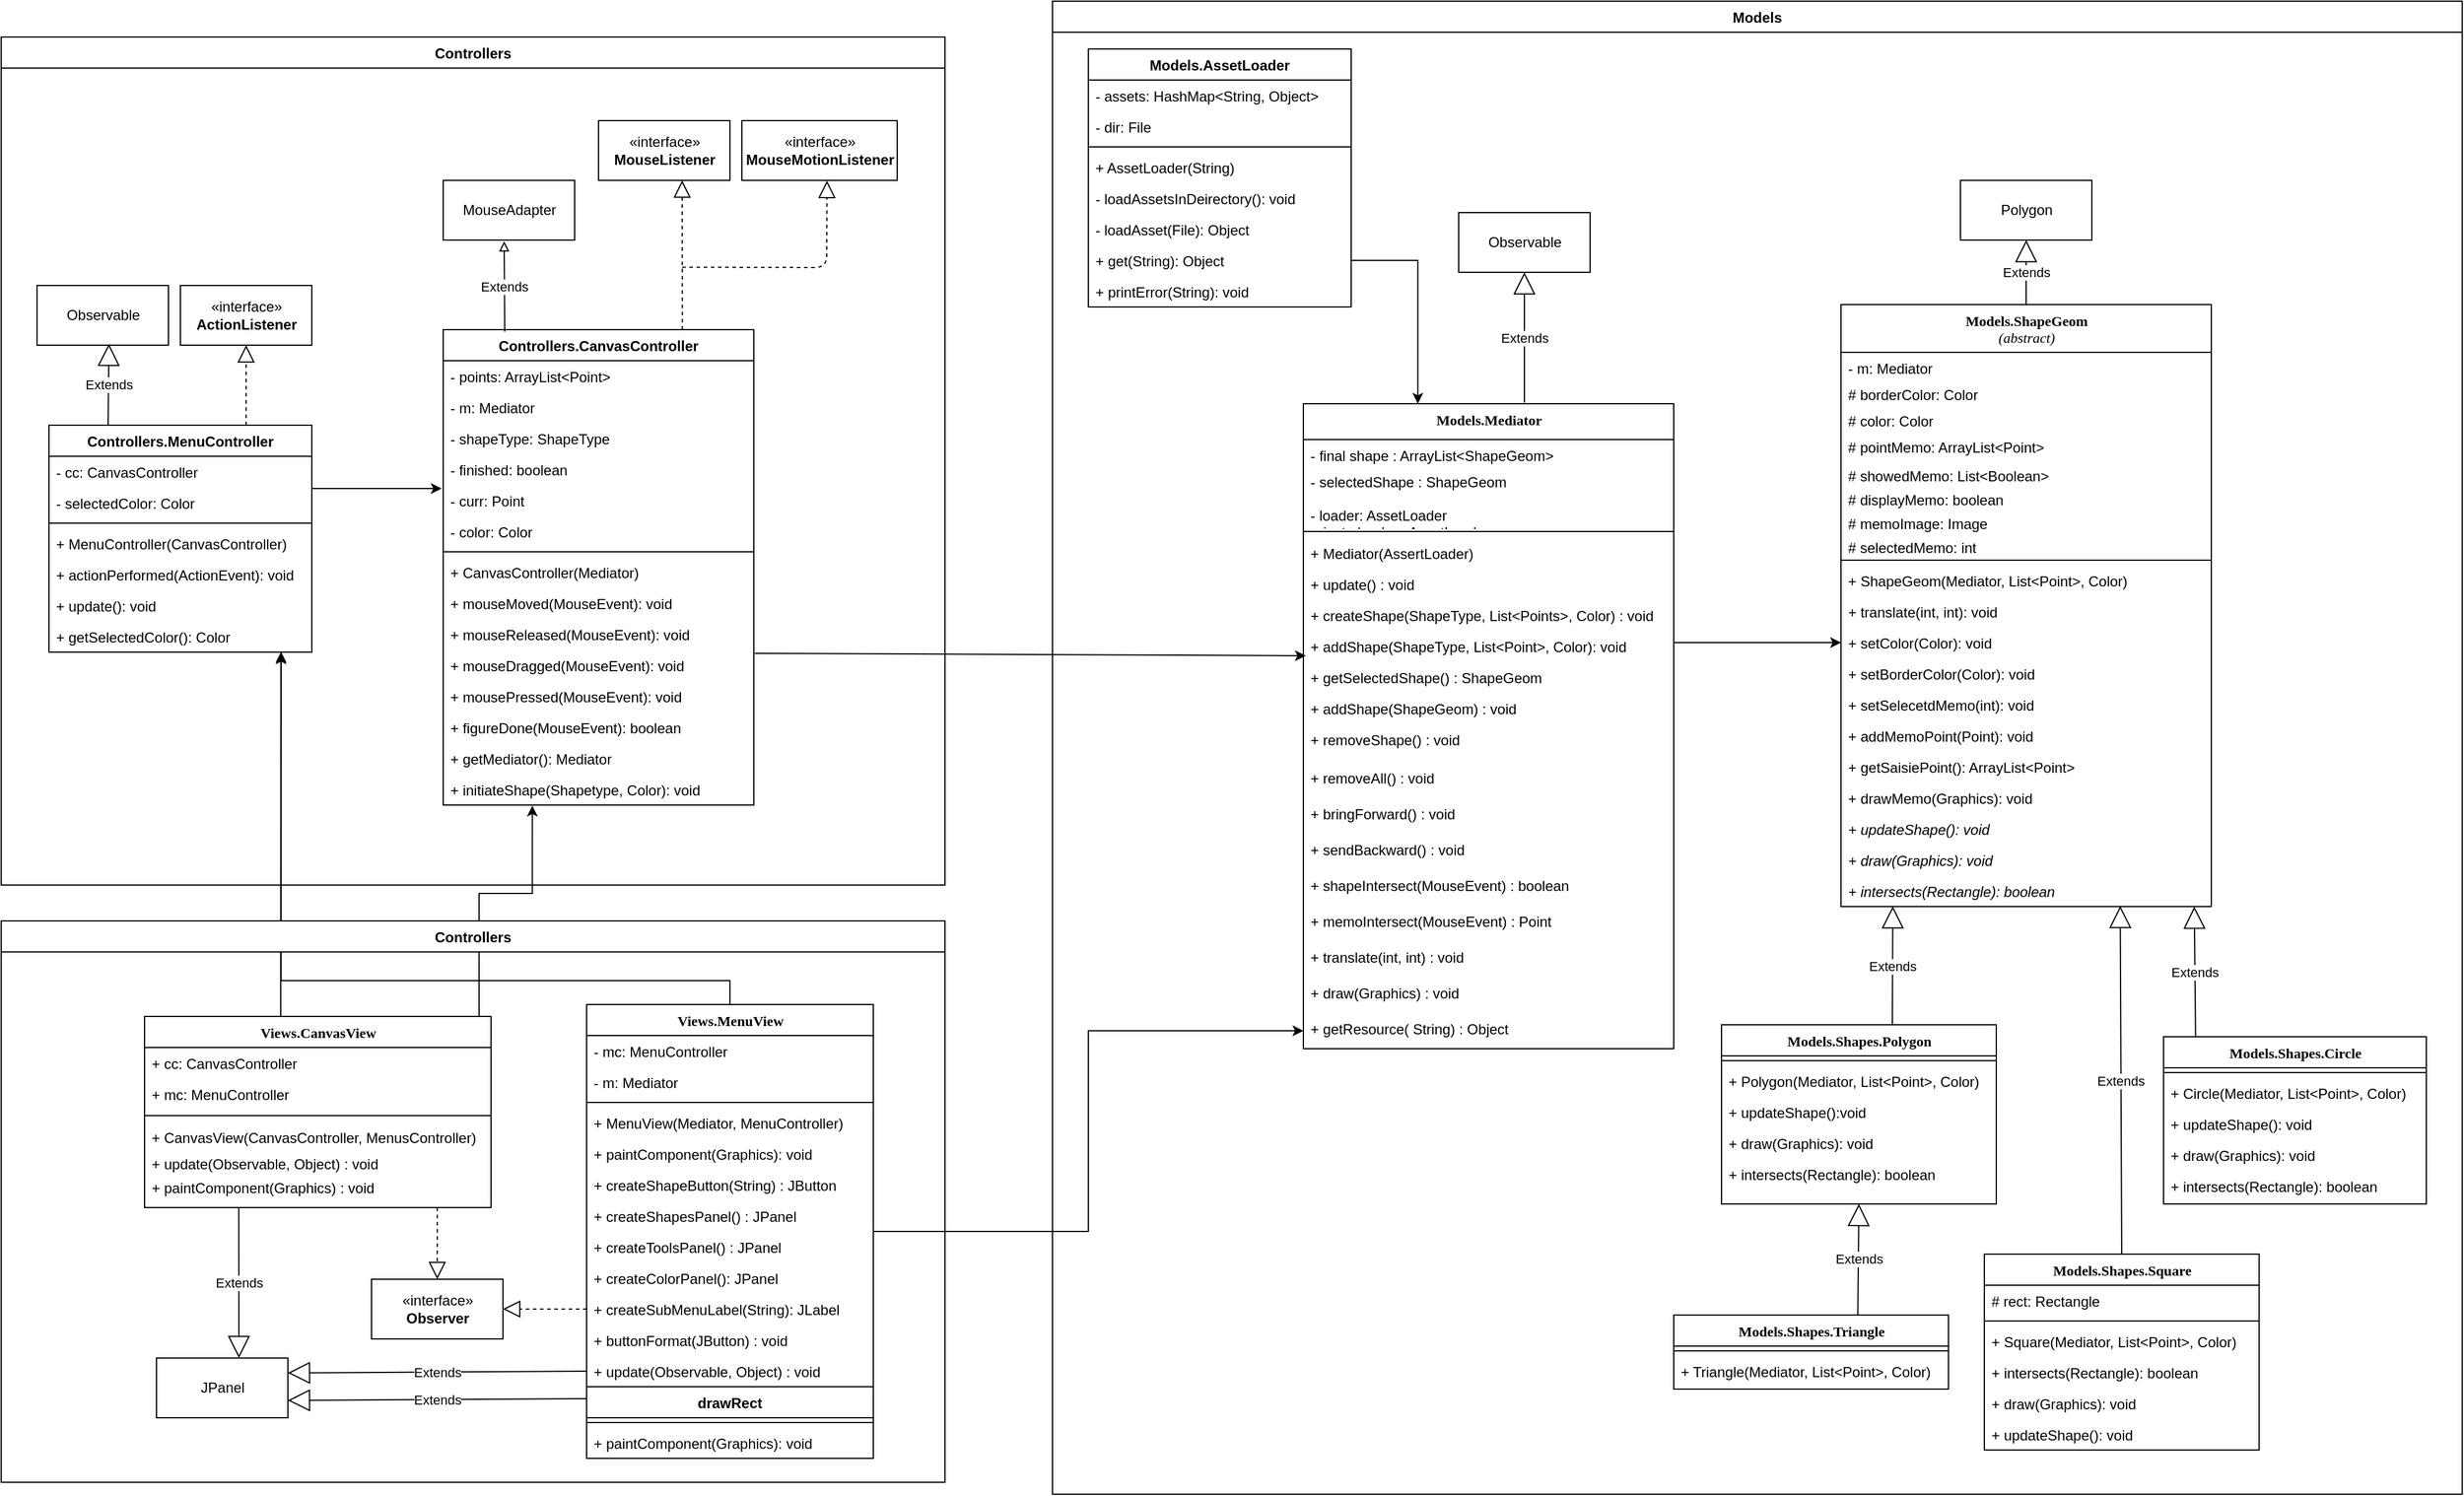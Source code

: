 <mxfile version="14.6.13" type="github">
  <diagram name="Page-1" id="9f46799a-70d6-7492-0946-bef42562c5a5">
    <mxGraphModel dx="3944" dy="2396" grid="1" gridSize="10" guides="1" tooltips="1" connect="1" arrows="1" fold="1" page="1" pageScale="1" pageWidth="1100" pageHeight="850" background="#ffffff" math="0" shadow="0">
      <root>
        <mxCell id="0" />
        <mxCell id="1" parent="0" />
        <mxCell id="78961159f06e98e8-17" value="&lt;div&gt;Models.ShapeGeom&lt;/div&gt;&lt;div&gt;&lt;i&gt;&lt;span style=&quot;font-weight: normal&quot;&gt;(abstract)&lt;/span&gt;&lt;br&gt;&lt;/i&gt;&lt;/div&gt;" style="swimlane;html=1;fontStyle=1;align=center;verticalAlign=top;childLayout=stackLayout;horizontal=1;startSize=40;horizontalStack=0;resizeParent=1;resizeLast=0;collapsible=1;marginBottom=0;swimlaneFillColor=#ffffff;rounded=0;shadow=0;comic=0;labelBackgroundColor=none;strokeWidth=1;fillColor=none;fontFamily=Verdana;fontSize=12" parent="1" vertex="1">
          <mxGeometry x="520" y="-446" width="310" height="504" as="geometry" />
        </mxCell>
        <mxCell id="78961159f06e98e8-21" value="&lt;div&gt;- m: Mediator&lt;/div&gt;&lt;div&gt;&lt;br&gt;&lt;/div&gt;" style="text;html=1;strokeColor=none;fillColor=none;align=left;verticalAlign=top;spacingLeft=4;spacingRight=4;whiteSpace=wrap;overflow=hidden;rotatable=0;points=[[0,0.5],[1,0.5]];portConstraint=eastwest;" parent="78961159f06e98e8-17" vertex="1">
          <mxGeometry y="40" width="310" height="22" as="geometry" />
        </mxCell>
        <mxCell id="4_bB-vSsy7LAxxvjSIpe-3" value="# borderColor: Color" style="text;html=1;strokeColor=none;fillColor=none;align=left;verticalAlign=top;spacingLeft=4;spacingRight=4;whiteSpace=wrap;overflow=hidden;rotatable=0;points=[[0,0.5],[1,0.5]];portConstraint=eastwest;" parent="78961159f06e98e8-17" vertex="1">
          <mxGeometry y="62" width="310" height="22" as="geometry" />
        </mxCell>
        <mxCell id="4_bB-vSsy7LAxxvjSIpe-4" value="# color: Color" style="text;html=1;strokeColor=none;fillColor=none;align=left;verticalAlign=top;spacingLeft=4;spacingRight=4;whiteSpace=wrap;overflow=hidden;rotatable=0;points=[[0,0.5],[1,0.5]];portConstraint=eastwest;" parent="78961159f06e98e8-17" vertex="1">
          <mxGeometry y="84" width="310" height="22" as="geometry" />
        </mxCell>
        <mxCell id="78961159f06e98e8-24" value="# pointMemo: ArrayList&amp;lt;Point&amp;gt;" style="text;html=1;strokeColor=none;fillColor=none;align=left;verticalAlign=top;spacingLeft=4;spacingRight=4;whiteSpace=wrap;overflow=hidden;rotatable=0;points=[[0,0.5],[1,0.5]];portConstraint=eastwest;" parent="78961159f06e98e8-17" vertex="1">
          <mxGeometry y="106" width="310" height="24" as="geometry" />
        </mxCell>
        <mxCell id="4_bB-vSsy7LAxxvjSIpe-2" value="# showedMemo: List&amp;lt;Boolean&amp;gt;" style="text;html=1;strokeColor=none;fillColor=none;align=left;verticalAlign=top;spacingLeft=4;spacingRight=4;whiteSpace=wrap;overflow=hidden;rotatable=0;points=[[0,0.5],[1,0.5]];portConstraint=eastwest;" parent="78961159f06e98e8-17" vertex="1">
          <mxGeometry y="130" width="310" height="20" as="geometry" />
        </mxCell>
        <mxCell id="g-EOQTnqHwAZ776FL14g-46" value="# displayMemo: boolean" style="text;html=1;strokeColor=none;fillColor=none;align=left;verticalAlign=top;spacingLeft=4;spacingRight=4;whiteSpace=wrap;overflow=hidden;rotatable=0;points=[[0,0.5],[1,0.5]];portConstraint=eastwest;" vertex="1" parent="78961159f06e98e8-17">
          <mxGeometry y="150" width="310" height="20" as="geometry" />
        </mxCell>
        <mxCell id="g-EOQTnqHwAZ776FL14g-47" value="# memoImage: Image" style="text;html=1;strokeColor=none;fillColor=none;align=left;verticalAlign=top;spacingLeft=4;spacingRight=4;whiteSpace=wrap;overflow=hidden;rotatable=0;points=[[0,0.5],[1,0.5]];portConstraint=eastwest;" vertex="1" parent="78961159f06e98e8-17">
          <mxGeometry y="170" width="310" height="20" as="geometry" />
        </mxCell>
        <mxCell id="g-EOQTnqHwAZ776FL14g-49" value="# selectedMemo: int" style="text;html=1;strokeColor=none;fillColor=none;align=left;verticalAlign=top;spacingLeft=4;spacingRight=4;whiteSpace=wrap;overflow=hidden;rotatable=0;points=[[0,0.5],[1,0.5]];portConstraint=eastwest;" vertex="1" parent="78961159f06e98e8-17">
          <mxGeometry y="190" width="310" height="20" as="geometry" />
        </mxCell>
        <mxCell id="78961159f06e98e8-19" value="" style="line;html=1;strokeWidth=1;fillColor=none;align=left;verticalAlign=middle;spacingTop=-1;spacingLeft=3;spacingRight=3;rotatable=0;labelPosition=right;points=[];portConstraint=eastwest;" parent="78961159f06e98e8-17" vertex="1">
          <mxGeometry y="210" width="310" height="8" as="geometry" />
        </mxCell>
        <mxCell id="g-EOQTnqHwAZ776FL14g-50" value="+ ShapeGeom(Mediator, List&lt;Point&gt;, Color)" style="text;strokeColor=none;fillColor=none;align=left;verticalAlign=top;spacingLeft=4;spacingRight=4;overflow=hidden;rotatable=0;points=[[0,0.5],[1,0.5]];portConstraint=eastwest;" vertex="1" parent="78961159f06e98e8-17">
          <mxGeometry y="218" width="310" height="26" as="geometry" />
        </mxCell>
        <mxCell id="g-EOQTnqHwAZ776FL14g-51" value="+ translate(int, int): void" style="text;strokeColor=none;fillColor=none;align=left;verticalAlign=top;spacingLeft=4;spacingRight=4;overflow=hidden;rotatable=0;points=[[0,0.5],[1,0.5]];portConstraint=eastwest;" vertex="1" parent="78961159f06e98e8-17">
          <mxGeometry y="244" width="310" height="26" as="geometry" />
        </mxCell>
        <mxCell id="g-EOQTnqHwAZ776FL14g-52" value="+ setColor(Color): void" style="text;strokeColor=none;fillColor=none;align=left;verticalAlign=top;spacingLeft=4;spacingRight=4;overflow=hidden;rotatable=0;points=[[0,0.5],[1,0.5]];portConstraint=eastwest;" vertex="1" parent="78961159f06e98e8-17">
          <mxGeometry y="270" width="310" height="26" as="geometry" />
        </mxCell>
        <mxCell id="g-EOQTnqHwAZ776FL14g-53" value="+ setBorderColor(Color): void" style="text;strokeColor=none;fillColor=none;align=left;verticalAlign=top;spacingLeft=4;spacingRight=4;overflow=hidden;rotatable=0;points=[[0,0.5],[1,0.5]];portConstraint=eastwest;" vertex="1" parent="78961159f06e98e8-17">
          <mxGeometry y="296" width="310" height="26" as="geometry" />
        </mxCell>
        <mxCell id="g-EOQTnqHwAZ776FL14g-54" value="+ setSelecetdMemo(int): void" style="text;strokeColor=none;fillColor=none;align=left;verticalAlign=top;spacingLeft=4;spacingRight=4;overflow=hidden;rotatable=0;points=[[0,0.5],[1,0.5]];portConstraint=eastwest;" vertex="1" parent="78961159f06e98e8-17">
          <mxGeometry y="322" width="310" height="26" as="geometry" />
        </mxCell>
        <mxCell id="g-EOQTnqHwAZ776FL14g-55" value="+ addMemoPoint(Point): void" style="text;strokeColor=none;fillColor=none;align=left;verticalAlign=top;spacingLeft=4;spacingRight=4;overflow=hidden;rotatable=0;points=[[0,0.5],[1,0.5]];portConstraint=eastwest;" vertex="1" parent="78961159f06e98e8-17">
          <mxGeometry y="348" width="310" height="26" as="geometry" />
        </mxCell>
        <mxCell id="g-EOQTnqHwAZ776FL14g-57" value="+ getSaisiePoint(): ArrayList&lt;Point&gt;" style="text;strokeColor=none;fillColor=none;align=left;verticalAlign=top;spacingLeft=4;spacingRight=4;overflow=hidden;rotatable=0;points=[[0,0.5],[1,0.5]];portConstraint=eastwest;" vertex="1" parent="78961159f06e98e8-17">
          <mxGeometry y="374" width="310" height="26" as="geometry" />
        </mxCell>
        <mxCell id="g-EOQTnqHwAZ776FL14g-59" value="+ drawMemo(Graphics): void" style="text;strokeColor=none;fillColor=none;align=left;verticalAlign=top;spacingLeft=4;spacingRight=4;overflow=hidden;rotatable=0;points=[[0,0.5],[1,0.5]];portConstraint=eastwest;" vertex="1" parent="78961159f06e98e8-17">
          <mxGeometry y="400" width="310" height="26" as="geometry" />
        </mxCell>
        <mxCell id="g-EOQTnqHwAZ776FL14g-56" value="+ updateShape(): void" style="text;strokeColor=none;fillColor=none;align=left;verticalAlign=top;spacingLeft=4;spacingRight=4;overflow=hidden;rotatable=0;points=[[0,0.5],[1,0.5]];portConstraint=eastwest;fontStyle=2" vertex="1" parent="78961159f06e98e8-17">
          <mxGeometry y="426" width="310" height="26" as="geometry" />
        </mxCell>
        <mxCell id="g-EOQTnqHwAZ776FL14g-58" value="+ draw(Graphics): void" style="text;strokeColor=none;fillColor=none;align=left;verticalAlign=top;spacingLeft=4;spacingRight=4;overflow=hidden;rotatable=0;points=[[0,0.5],[1,0.5]];portConstraint=eastwest;fontStyle=2" vertex="1" parent="78961159f06e98e8-17">
          <mxGeometry y="452" width="310" height="26" as="geometry" />
        </mxCell>
        <mxCell id="g-EOQTnqHwAZ776FL14g-60" value="+ intersects(Rectangle): boolean" style="text;strokeColor=none;fillColor=none;align=left;verticalAlign=top;spacingLeft=4;spacingRight=4;overflow=hidden;rotatable=0;points=[[0,0.5],[1,0.5]];portConstraint=eastwest;fontStyle=2" vertex="1" parent="78961159f06e98e8-17">
          <mxGeometry y="478" width="310" height="26" as="geometry" />
        </mxCell>
        <mxCell id="_SBceAVWX3WUUOqYOyA2-2" value="Models.Shapes.Polygon" style="swimlane;html=1;fontStyle=1;align=center;verticalAlign=top;childLayout=stackLayout;horizontal=1;startSize=26;horizontalStack=0;resizeParent=1;resizeLast=0;collapsible=1;marginBottom=0;swimlaneFillColor=#ffffff;rounded=0;shadow=0;comic=0;labelBackgroundColor=none;strokeWidth=1;fillColor=none;fontFamily=Verdana;fontSize=12" parent="1" vertex="1">
          <mxGeometry x="420" y="157" width="230" height="150" as="geometry" />
        </mxCell>
        <mxCell id="_SBceAVWX3WUUOqYOyA2-8" value="" style="line;html=1;strokeWidth=1;fillColor=none;align=left;verticalAlign=middle;spacingTop=-1;spacingLeft=3;spacingRight=3;rotatable=0;labelPosition=right;points=[];portConstraint=eastwest;" parent="_SBceAVWX3WUUOqYOyA2-2" vertex="1">
          <mxGeometry y="26" width="230" height="8" as="geometry" />
        </mxCell>
        <mxCell id="g-EOQTnqHwAZ776FL14g-61" value="+ Polygon(Mediator, List&lt;Point&gt;, Color)" style="text;strokeColor=none;fillColor=none;align=left;verticalAlign=top;spacingLeft=4;spacingRight=4;overflow=hidden;rotatable=0;points=[[0,0.5],[1,0.5]];portConstraint=eastwest;fontStyle=0" vertex="1" parent="_SBceAVWX3WUUOqYOyA2-2">
          <mxGeometry y="34" width="230" height="26" as="geometry" />
        </mxCell>
        <mxCell id="g-EOQTnqHwAZ776FL14g-62" value="+ updateShape():void" style="text;strokeColor=none;fillColor=none;align=left;verticalAlign=top;spacingLeft=4;spacingRight=4;overflow=hidden;rotatable=0;points=[[0,0.5],[1,0.5]];portConstraint=eastwest;fontStyle=0" vertex="1" parent="_SBceAVWX3WUUOqYOyA2-2">
          <mxGeometry y="60" width="230" height="26" as="geometry" />
        </mxCell>
        <mxCell id="g-EOQTnqHwAZ776FL14g-63" value="+ draw(Graphics): void" style="text;strokeColor=none;fillColor=none;align=left;verticalAlign=top;spacingLeft=4;spacingRight=4;overflow=hidden;rotatable=0;points=[[0,0.5],[1,0.5]];portConstraint=eastwest;fontStyle=0" vertex="1" parent="_SBceAVWX3WUUOqYOyA2-2">
          <mxGeometry y="86" width="230" height="26" as="geometry" />
        </mxCell>
        <mxCell id="g-EOQTnqHwAZ776FL14g-64" value="+ intersects(Rectangle): boolean" style="text;strokeColor=none;fillColor=none;align=left;verticalAlign=top;spacingLeft=4;spacingRight=4;overflow=hidden;rotatable=0;points=[[0,0.5],[1,0.5]];portConstraint=eastwest;fontStyle=0" vertex="1" parent="_SBceAVWX3WUUOqYOyA2-2">
          <mxGeometry y="112" width="230" height="26" as="geometry" />
        </mxCell>
        <mxCell id="_SBceAVWX3WUUOqYOyA2-11" value="Models.Shapes.Circle" style="swimlane;html=1;fontStyle=1;align=center;verticalAlign=top;childLayout=stackLayout;horizontal=1;startSize=26;horizontalStack=0;resizeParent=1;resizeLast=0;collapsible=1;marginBottom=0;swimlaneFillColor=#ffffff;rounded=0;shadow=0;comic=0;labelBackgroundColor=none;strokeWidth=1;fillColor=none;fontFamily=Verdana;fontSize=12" parent="1" vertex="1">
          <mxGeometry x="790" y="167" width="220" height="140" as="geometry" />
        </mxCell>
        <mxCell id="_SBceAVWX3WUUOqYOyA2-17" value="" style="line;html=1;strokeWidth=1;fillColor=none;align=left;verticalAlign=middle;spacingTop=-1;spacingLeft=3;spacingRight=3;rotatable=0;labelPosition=right;points=[];portConstraint=eastwest;" parent="_SBceAVWX3WUUOqYOyA2-11" vertex="1">
          <mxGeometry y="26" width="220" height="8" as="geometry" />
        </mxCell>
        <mxCell id="g-EOQTnqHwAZ776FL14g-65" value="+ Circle(Mediator, List&lt;Point&gt;, Color)" style="text;strokeColor=none;fillColor=none;align=left;verticalAlign=top;spacingLeft=4;spacingRight=4;overflow=hidden;rotatable=0;points=[[0,0.5],[1,0.5]];portConstraint=eastwest;fontStyle=0" vertex="1" parent="_SBceAVWX3WUUOqYOyA2-11">
          <mxGeometry y="34" width="220" height="26" as="geometry" />
        </mxCell>
        <mxCell id="g-EOQTnqHwAZ776FL14g-66" value="+ updateShape(): void" style="text;strokeColor=none;fillColor=none;align=left;verticalAlign=top;spacingLeft=4;spacingRight=4;overflow=hidden;rotatable=0;points=[[0,0.5],[1,0.5]];portConstraint=eastwest;fontStyle=0" vertex="1" parent="_SBceAVWX3WUUOqYOyA2-11">
          <mxGeometry y="60" width="220" height="26" as="geometry" />
        </mxCell>
        <mxCell id="g-EOQTnqHwAZ776FL14g-67" value="+ draw(Graphics): void" style="text;strokeColor=none;fillColor=none;align=left;verticalAlign=top;spacingLeft=4;spacingRight=4;overflow=hidden;rotatable=0;points=[[0,0.5],[1,0.5]];portConstraint=eastwest;fontStyle=0" vertex="1" parent="_SBceAVWX3WUUOqYOyA2-11">
          <mxGeometry y="86" width="220" height="26" as="geometry" />
        </mxCell>
        <mxCell id="g-EOQTnqHwAZ776FL14g-68" value="+ intersects(Rectangle): boolean" style="text;strokeColor=none;fillColor=none;align=left;verticalAlign=top;spacingLeft=4;spacingRight=4;overflow=hidden;rotatable=0;points=[[0,0.5],[1,0.5]];portConstraint=eastwest;fontStyle=0" vertex="1" parent="_SBceAVWX3WUUOqYOyA2-11">
          <mxGeometry y="112" width="220" height="26" as="geometry" />
        </mxCell>
        <mxCell id="g-EOQTnqHwAZ776FL14g-103" style="edgeStyle=orthogonalEdgeStyle;rounded=0;orthogonalLoop=1;jettySize=auto;html=1;entryX=0.883;entryY=1.037;entryDx=0;entryDy=0;entryPerimeter=0;" edge="1" parent="1" source="_SBceAVWX3WUUOqYOyA2-21" target="g-EOQTnqHwAZ776FL14g-17">
          <mxGeometry relative="1" as="geometry">
            <Array as="points">
              <mxPoint x="-786" y="110" />
              <mxPoint x="-786" y="110" />
            </Array>
          </mxGeometry>
        </mxCell>
        <mxCell id="g-EOQTnqHwAZ776FL14g-104" style="edgeStyle=orthogonalEdgeStyle;rounded=0;orthogonalLoop=1;jettySize=auto;html=1;entryX=0.287;entryY=1.021;entryDx=0;entryDy=0;entryPerimeter=0;" edge="1" parent="1" source="_SBceAVWX3WUUOqYOyA2-21" target="g-EOQTnqHwAZ776FL14g-9">
          <mxGeometry relative="1" as="geometry">
            <Array as="points">
              <mxPoint x="-620" y="47" />
              <mxPoint x="-575" y="47" />
            </Array>
          </mxGeometry>
        </mxCell>
        <mxCell id="_SBceAVWX3WUUOqYOyA2-21" value="Views.CanvasView" style="swimlane;html=1;fontStyle=1;align=center;verticalAlign=top;childLayout=stackLayout;horizontal=1;startSize=26;horizontalStack=0;resizeParent=1;resizeLast=0;collapsible=1;marginBottom=0;swimlaneFillColor=#ffffff;rounded=0;shadow=0;comic=0;labelBackgroundColor=none;strokeWidth=1;fillColor=none;fontFamily=Verdana;fontSize=12" parent="1" vertex="1">
          <mxGeometry x="-900" y="150" width="290" height="160" as="geometry" />
        </mxCell>
        <mxCell id="_SBceAVWX3WUUOqYOyA2-22" value="+ cc: CanvasController" style="text;html=1;strokeColor=none;fillColor=none;align=left;verticalAlign=top;spacingLeft=4;spacingRight=4;whiteSpace=wrap;overflow=hidden;rotatable=0;points=[[0,0.5],[1,0.5]];portConstraint=eastwest;" parent="_SBceAVWX3WUUOqYOyA2-21" vertex="1">
          <mxGeometry y="26" width="290" height="26" as="geometry" />
        </mxCell>
        <mxCell id="CTU3B9LjLXjwIvUNFoW7-11" value="+ mc: MenuController" style="text;html=1;strokeColor=none;fillColor=none;align=left;verticalAlign=top;spacingLeft=4;spacingRight=4;whiteSpace=wrap;overflow=hidden;rotatable=0;points=[[0,0.5],[1,0.5]];portConstraint=eastwest;" parent="_SBceAVWX3WUUOqYOyA2-21" vertex="1">
          <mxGeometry y="52" width="290" height="26" as="geometry" />
        </mxCell>
        <mxCell id="_SBceAVWX3WUUOqYOyA2-27" value="" style="line;html=1;strokeWidth=1;fillColor=none;align=left;verticalAlign=middle;spacingTop=-1;spacingLeft=3;spacingRight=3;rotatable=0;labelPosition=right;points=[];portConstraint=eastwest;" parent="_SBceAVWX3WUUOqYOyA2-21" vertex="1">
          <mxGeometry y="78" width="290" height="10" as="geometry" />
        </mxCell>
        <mxCell id="g-EOQTnqHwAZ776FL14g-18" value="&lt;div&gt;+ CanvasView(CanvasController, MenusController)&lt;/div&gt;" style="text;html=1;strokeColor=none;fillColor=none;align=left;verticalAlign=top;spacingLeft=4;spacingRight=4;whiteSpace=wrap;overflow=hidden;rotatable=0;points=[[0,0.5],[1,0.5]];portConstraint=eastwest;" vertex="1" parent="_SBceAVWX3WUUOqYOyA2-21">
          <mxGeometry y="88" width="290" height="22" as="geometry" />
        </mxCell>
        <mxCell id="_SBceAVWX3WUUOqYOyA2-28" value="+ update(Observable, Object) : void" style="text;html=1;strokeColor=none;fillColor=none;align=left;verticalAlign=top;spacingLeft=4;spacingRight=4;whiteSpace=wrap;overflow=hidden;rotatable=0;points=[[0,0.5],[1,0.5]];portConstraint=eastwest;" parent="_SBceAVWX3WUUOqYOyA2-21" vertex="1">
          <mxGeometry y="110" width="290" height="20" as="geometry" />
        </mxCell>
        <mxCell id="_SBceAVWX3WUUOqYOyA2-29" value="+ paintComponent(Graphics) : void" style="text;html=1;strokeColor=none;fillColor=none;align=left;verticalAlign=top;spacingLeft=4;spacingRight=4;whiteSpace=wrap;overflow=hidden;rotatable=0;points=[[0,0.5],[1,0.5]];portConstraint=eastwest;" parent="_SBceAVWX3WUUOqYOyA2-21" vertex="1">
          <mxGeometry y="130" width="290" height="26" as="geometry" />
        </mxCell>
        <mxCell id="_SBceAVWX3WUUOqYOyA2-30" value="Models.Shapes.Square" style="swimlane;html=1;fontStyle=1;align=center;verticalAlign=top;childLayout=stackLayout;horizontal=1;startSize=26;horizontalStack=0;resizeParent=1;resizeLast=0;collapsible=1;marginBottom=0;swimlaneFillColor=#ffffff;rounded=0;shadow=0;comic=0;labelBackgroundColor=none;strokeWidth=1;fillColor=none;fontFamily=Verdana;fontSize=12" parent="1" vertex="1">
          <mxGeometry x="640" y="349" width="230" height="164" as="geometry" />
        </mxCell>
        <mxCell id="g-EOQTnqHwAZ776FL14g-73" value="# rect: Rectangle" style="text;strokeColor=none;fillColor=none;align=left;verticalAlign=top;spacingLeft=4;spacingRight=4;overflow=hidden;rotatable=0;points=[[0,0.5],[1,0.5]];portConstraint=eastwest;fontStyle=0" vertex="1" parent="_SBceAVWX3WUUOqYOyA2-30">
          <mxGeometry y="26" width="230" height="26" as="geometry" />
        </mxCell>
        <mxCell id="_SBceAVWX3WUUOqYOyA2-36" value="" style="line;html=1;strokeWidth=1;fillColor=none;align=left;verticalAlign=middle;spacingTop=-1;spacingLeft=3;spacingRight=3;rotatable=0;labelPosition=right;points=[];portConstraint=eastwest;" parent="_SBceAVWX3WUUOqYOyA2-30" vertex="1">
          <mxGeometry y="52" width="230" height="8" as="geometry" />
        </mxCell>
        <mxCell id="g-EOQTnqHwAZ776FL14g-69" value="+ Square(Mediator, List&lt;Point&gt;, Color)" style="text;strokeColor=none;fillColor=none;align=left;verticalAlign=top;spacingLeft=4;spacingRight=4;overflow=hidden;rotatable=0;points=[[0,0.5],[1,0.5]];portConstraint=eastwest;fontStyle=0" vertex="1" parent="_SBceAVWX3WUUOqYOyA2-30">
          <mxGeometry y="60" width="230" height="26" as="geometry" />
        </mxCell>
        <mxCell id="g-EOQTnqHwAZ776FL14g-72" value="+ intersects(Rectangle): boolean" style="text;strokeColor=none;fillColor=none;align=left;verticalAlign=top;spacingLeft=4;spacingRight=4;overflow=hidden;rotatable=0;points=[[0,0.5],[1,0.5]];portConstraint=eastwest;fontStyle=0" vertex="1" parent="_SBceAVWX3WUUOqYOyA2-30">
          <mxGeometry y="86" width="230" height="26" as="geometry" />
        </mxCell>
        <mxCell id="g-EOQTnqHwAZ776FL14g-71" value="+ draw(Graphics): void" style="text;strokeColor=none;fillColor=none;align=left;verticalAlign=top;spacingLeft=4;spacingRight=4;overflow=hidden;rotatable=0;points=[[0,0.5],[1,0.5]];portConstraint=eastwest;fontStyle=0" vertex="1" parent="_SBceAVWX3WUUOqYOyA2-30">
          <mxGeometry y="112" width="230" height="26" as="geometry" />
        </mxCell>
        <mxCell id="g-EOQTnqHwAZ776FL14g-70" value="+ updateShape(): void" style="text;strokeColor=none;fillColor=none;align=left;verticalAlign=top;spacingLeft=4;spacingRight=4;overflow=hidden;rotatable=0;points=[[0,0.5],[1,0.5]];portConstraint=eastwest;fontStyle=0" vertex="1" parent="_SBceAVWX3WUUOqYOyA2-30">
          <mxGeometry y="138" width="230" height="26" as="geometry" />
        </mxCell>
        <mxCell id="_SBceAVWX3WUUOqYOyA2-39" value="Extends" style="endArrow=block;endSize=16;endFill=0;html=1;exitX=0.5;exitY=0;exitDx=0;exitDy=0;entryX=0.754;entryY=0.981;entryDx=0;entryDy=0;entryPerimeter=0;" parent="1" source="_SBceAVWX3WUUOqYOyA2-30" edge="1" target="g-EOQTnqHwAZ776FL14g-60">
          <mxGeometry width="160" relative="1" as="geometry">
            <mxPoint x="567.04" y="223.839" as="sourcePoint" />
            <mxPoint x="790" y="303.79" as="targetPoint" />
          </mxGeometry>
        </mxCell>
        <mxCell id="g-EOQTnqHwAZ776FL14g-108" style="edgeStyle=orthogonalEdgeStyle;rounded=0;orthogonalLoop=1;jettySize=auto;html=1;entryX=0;entryY=0.5;entryDx=0;entryDy=0;" edge="1" parent="1" source="4_bB-vSsy7LAxxvjSIpe-5" target="g-EOQTnqHwAZ776FL14g-52">
          <mxGeometry relative="1" as="geometry">
            <Array as="points">
              <mxPoint x="420" y="-163" />
              <mxPoint x="420" y="-163" />
            </Array>
          </mxGeometry>
        </mxCell>
        <mxCell id="4_bB-vSsy7LAxxvjSIpe-5" value="&lt;div&gt;Models.Mediator&lt;/div&gt;" style="swimlane;html=1;fontStyle=1;align=center;verticalAlign=top;childLayout=stackLayout;horizontal=1;startSize=30;horizontalStack=0;resizeParent=1;resizeLast=0;collapsible=1;marginBottom=0;swimlaneFillColor=#ffffff;rounded=0;shadow=0;comic=0;labelBackgroundColor=none;strokeWidth=1;fillColor=none;fontFamily=Verdana;fontSize=12" parent="1" vertex="1">
          <mxGeometry x="70" y="-363" width="310" height="540" as="geometry" />
        </mxCell>
        <mxCell id="4_bB-vSsy7LAxxvjSIpe-6" value="&lt;div&gt;- final shape : ArrayList&amp;lt;ShapeGeom&amp;gt;&lt;br&gt;&lt;/div&gt;&lt;div&gt;&lt;br&gt;&lt;/div&gt;" style="text;html=1;strokeColor=none;fillColor=none;align=left;verticalAlign=top;spacingLeft=4;spacingRight=4;whiteSpace=wrap;overflow=hidden;rotatable=0;points=[[0,0.5],[1,0.5]];portConstraint=eastwest;" parent="4_bB-vSsy7LAxxvjSIpe-5" vertex="1">
          <mxGeometry y="30" width="310" height="22" as="geometry" />
        </mxCell>
        <mxCell id="4_bB-vSsy7LAxxvjSIpe-11" value="&lt;div&gt;- selectedShape : ShapeGeom&lt;/div&gt;&lt;div&gt;&lt;br&gt;&lt;/div&gt;" style="text;html=1;strokeColor=none;fillColor=none;align=left;verticalAlign=top;spacingLeft=4;spacingRight=4;whiteSpace=wrap;overflow=hidden;rotatable=0;points=[[0,0.5],[1,0.5]];portConstraint=eastwest;" parent="4_bB-vSsy7LAxxvjSIpe-5" vertex="1">
          <mxGeometry y="52" width="310" height="28" as="geometry" />
        </mxCell>
        <mxCell id="CTU3B9LjLXjwIvUNFoW7-2" value="- loader: AssetLoader&lt;br&gt;&lt;div&gt;private loader : AssetLoader&lt;/div&gt;" style="text;html=1;strokeColor=none;fillColor=none;align=left;verticalAlign=top;spacingLeft=4;spacingRight=4;whiteSpace=wrap;overflow=hidden;rotatable=0;points=[[0,0.5],[1,0.5]];portConstraint=eastwest;" parent="4_bB-vSsy7LAxxvjSIpe-5" vertex="1">
          <mxGeometry y="80" width="310" height="22" as="geometry" />
        </mxCell>
        <mxCell id="4_bB-vSsy7LAxxvjSIpe-12" value="" style="line;html=1;strokeWidth=1;fillColor=none;align=left;verticalAlign=middle;spacingTop=-1;spacingLeft=3;spacingRight=3;rotatable=0;labelPosition=right;points=[];portConstraint=eastwest;" parent="4_bB-vSsy7LAxxvjSIpe-5" vertex="1">
          <mxGeometry y="102" width="310" height="10" as="geometry" />
        </mxCell>
        <mxCell id="tLEsD_sJ9pswuAgxyoLn-1" value="+ Mediator(AssertLoader)" style="text;html=1;strokeColor=none;fillColor=none;align=left;verticalAlign=top;spacingLeft=4;spacingRight=4;whiteSpace=wrap;overflow=hidden;rotatable=0;points=[[0,0.5],[1,0.5]];portConstraint=eastwest;" parent="4_bB-vSsy7LAxxvjSIpe-5" vertex="1">
          <mxGeometry y="112" width="310" height="26" as="geometry" />
        </mxCell>
        <mxCell id="oSvIhVIX3z2i7XlrZZki-8" value="+ update() : void" style="text;html=1;strokeColor=none;fillColor=none;align=left;verticalAlign=top;spacingLeft=4;spacingRight=4;whiteSpace=wrap;overflow=hidden;rotatable=0;points=[[0,0.5],[1,0.5]];portConstraint=eastwest;" parent="4_bB-vSsy7LAxxvjSIpe-5" vertex="1">
          <mxGeometry y="138" width="310" height="26" as="geometry" />
        </mxCell>
        <mxCell id="tLEsD_sJ9pswuAgxyoLn-2" value="+ createShape(ShapeType, List&amp;lt;Points&amp;gt;, Color) : void" style="text;html=1;strokeColor=none;fillColor=none;align=left;verticalAlign=top;spacingLeft=4;spacingRight=4;whiteSpace=wrap;overflow=hidden;rotatable=0;points=[[0,0.5],[1,0.5]];portConstraint=eastwest;" parent="4_bB-vSsy7LAxxvjSIpe-5" vertex="1">
          <mxGeometry y="164" width="310" height="26" as="geometry" />
        </mxCell>
        <mxCell id="4_bB-vSsy7LAxxvjSIpe-15" value="+ addShape(ShapeType, List&amp;lt;Point&amp;gt;, Color): void" style="text;html=1;strokeColor=none;fillColor=none;align=left;verticalAlign=top;spacingLeft=4;spacingRight=4;whiteSpace=wrap;overflow=hidden;rotatable=0;points=[[0,0.5],[1,0.5]];portConstraint=eastwest;" parent="4_bB-vSsy7LAxxvjSIpe-5" vertex="1">
          <mxGeometry y="190" width="310" height="26" as="geometry" />
        </mxCell>
        <mxCell id="4_bB-vSsy7LAxxvjSIpe-16" value="+ getSelectedShape() : ShapeGeom" style="text;html=1;strokeColor=none;fillColor=none;align=left;verticalAlign=top;spacingLeft=4;spacingRight=4;whiteSpace=wrap;overflow=hidden;rotatable=0;points=[[0,0.5],[1,0.5]];portConstraint=eastwest;" parent="4_bB-vSsy7LAxxvjSIpe-5" vertex="1">
          <mxGeometry y="216" width="310" height="26" as="geometry" />
        </mxCell>
        <mxCell id="4_bB-vSsy7LAxxvjSIpe-17" value="+ addShape(ShapeGeom) : void" style="text;html=1;strokeColor=none;fillColor=none;align=left;verticalAlign=top;spacingLeft=4;spacingRight=4;whiteSpace=wrap;overflow=hidden;rotatable=0;points=[[0,0.5],[1,0.5]];portConstraint=eastwest;" parent="4_bB-vSsy7LAxxvjSIpe-5" vertex="1">
          <mxGeometry y="242" width="310" height="26" as="geometry" />
        </mxCell>
        <mxCell id="-TnKxgi97NMcGOh5BOXl-1" value="+ removeShape() : void" style="text;html=1;strokeColor=none;fillColor=none;align=left;verticalAlign=top;spacingLeft=4;spacingRight=4;whiteSpace=wrap;overflow=hidden;rotatable=0;points=[[0,0.5],[1,0.5]];portConstraint=eastwest;" parent="4_bB-vSsy7LAxxvjSIpe-5" vertex="1">
          <mxGeometry y="268" width="310" height="32" as="geometry" />
        </mxCell>
        <mxCell id="-TnKxgi97NMcGOh5BOXl-2" value="+ removeAll() : void" style="text;html=1;strokeColor=none;fillColor=none;align=left;verticalAlign=top;spacingLeft=4;spacingRight=4;whiteSpace=wrap;overflow=hidden;rotatable=0;points=[[0,0.5],[1,0.5]];portConstraint=eastwest;" parent="4_bB-vSsy7LAxxvjSIpe-5" vertex="1">
          <mxGeometry y="300" width="310" height="30" as="geometry" />
        </mxCell>
        <mxCell id="-TnKxgi97NMcGOh5BOXl-3" value="+ bringForward() : void" style="text;html=1;strokeColor=none;fillColor=none;align=left;verticalAlign=top;spacingLeft=4;spacingRight=4;whiteSpace=wrap;overflow=hidden;rotatable=0;points=[[0,0.5],[1,0.5]];portConstraint=eastwest;" parent="4_bB-vSsy7LAxxvjSIpe-5" vertex="1">
          <mxGeometry y="330" width="310" height="30" as="geometry" />
        </mxCell>
        <mxCell id="-TnKxgi97NMcGOh5BOXl-4" value="+ sendBackward() : void" style="text;html=1;strokeColor=none;fillColor=none;align=left;verticalAlign=top;spacingLeft=4;spacingRight=4;whiteSpace=wrap;overflow=hidden;rotatable=0;points=[[0,0.5],[1,0.5]];portConstraint=eastwest;" parent="4_bB-vSsy7LAxxvjSIpe-5" vertex="1">
          <mxGeometry y="360" width="310" height="30" as="geometry" />
        </mxCell>
        <mxCell id="CTU3B9LjLXjwIvUNFoW7-3" value="+ shapeIntersect(MouseEvent) : boolean" style="text;html=1;strokeColor=none;fillColor=none;align=left;verticalAlign=top;spacingLeft=4;spacingRight=4;whiteSpace=wrap;overflow=hidden;rotatable=0;points=[[0,0.5],[1,0.5]];portConstraint=eastwest;" parent="4_bB-vSsy7LAxxvjSIpe-5" vertex="1">
          <mxGeometry y="390" width="310" height="30" as="geometry" />
        </mxCell>
        <mxCell id="CTU3B9LjLXjwIvUNFoW7-4" value="+ memoIntersect(MouseEvent) : Point" style="text;html=1;strokeColor=none;fillColor=none;align=left;verticalAlign=top;spacingLeft=4;spacingRight=4;whiteSpace=wrap;overflow=hidden;rotatable=0;points=[[0,0.5],[1,0.5]];portConstraint=eastwest;" parent="4_bB-vSsy7LAxxvjSIpe-5" vertex="1">
          <mxGeometry y="420" width="310" height="30" as="geometry" />
        </mxCell>
        <mxCell id="CTU3B9LjLXjwIvUNFoW7-5" value="+ translate(int, int) : void" style="text;html=1;strokeColor=none;fillColor=none;align=left;verticalAlign=top;spacingLeft=4;spacingRight=4;whiteSpace=wrap;overflow=hidden;rotatable=0;points=[[0,0.5],[1,0.5]];portConstraint=eastwest;" parent="4_bB-vSsy7LAxxvjSIpe-5" vertex="1">
          <mxGeometry y="450" width="310" height="30" as="geometry" />
        </mxCell>
        <mxCell id="CTU3B9LjLXjwIvUNFoW7-6" value="+ draw(Graphics) : void" style="text;html=1;strokeColor=none;fillColor=none;align=left;verticalAlign=top;spacingLeft=4;spacingRight=4;whiteSpace=wrap;overflow=hidden;rotatable=0;points=[[0,0.5],[1,0.5]];portConstraint=eastwest;" parent="4_bB-vSsy7LAxxvjSIpe-5" vertex="1">
          <mxGeometry y="480" width="310" height="30" as="geometry" />
        </mxCell>
        <mxCell id="CTU3B9LjLXjwIvUNFoW7-7" value="+ getResource( String) : Object" style="text;html=1;strokeColor=none;fillColor=none;align=left;verticalAlign=top;spacingLeft=4;spacingRight=4;whiteSpace=wrap;overflow=hidden;rotatable=0;points=[[0,0.5],[1,0.5]];portConstraint=eastwest;" parent="4_bB-vSsy7LAxxvjSIpe-5" vertex="1">
          <mxGeometry y="510" width="310" height="30" as="geometry" />
        </mxCell>
        <mxCell id="g-EOQTnqHwAZ776FL14g-102" style="edgeStyle=orthogonalEdgeStyle;rounded=0;orthogonalLoop=1;jettySize=auto;html=1;entryX=0.883;entryY=0.984;entryDx=0;entryDy=0;entryPerimeter=0;" edge="1" parent="1" source="4_bB-vSsy7LAxxvjSIpe-22" target="g-EOQTnqHwAZ776FL14g-17">
          <mxGeometry relative="1" as="geometry">
            <Array as="points">
              <mxPoint x="-410" y="120" />
              <mxPoint x="-786" y="120" />
            </Array>
          </mxGeometry>
        </mxCell>
        <mxCell id="g-EOQTnqHwAZ776FL14g-107" style="edgeStyle=orthogonalEdgeStyle;rounded=0;orthogonalLoop=1;jettySize=auto;html=1;entryX=0;entryY=0.5;entryDx=0;entryDy=0;" edge="1" parent="1" source="4_bB-vSsy7LAxxvjSIpe-22" target="CTU3B9LjLXjwIvUNFoW7-7">
          <mxGeometry relative="1" as="geometry" />
        </mxCell>
        <mxCell id="4_bB-vSsy7LAxxvjSIpe-22" value="Views.MenuView" style="swimlane;html=1;fontStyle=1;align=center;verticalAlign=top;childLayout=stackLayout;horizontal=1;startSize=26;horizontalStack=0;resizeParent=1;resizeLast=0;collapsible=1;marginBottom=0;swimlaneFillColor=#ffffff;rounded=0;shadow=0;comic=0;labelBackgroundColor=none;strokeWidth=1;fillColor=none;fontFamily=Verdana;fontSize=12" parent="1" vertex="1">
          <mxGeometry x="-530" y="140" width="240" height="380" as="geometry" />
        </mxCell>
        <mxCell id="4_bB-vSsy7LAxxvjSIpe-23" value="- mc: MenuController" style="text;html=1;strokeColor=none;fillColor=none;align=left;verticalAlign=top;spacingLeft=4;spacingRight=4;whiteSpace=wrap;overflow=hidden;rotatable=0;points=[[0,0.5],[1,0.5]];portConstraint=eastwest;" parent="4_bB-vSsy7LAxxvjSIpe-22" vertex="1">
          <mxGeometry y="26" width="240" height="26" as="geometry" />
        </mxCell>
        <mxCell id="g-EOQTnqHwAZ776FL14g-27" value="- m: Mediator" style="text;html=1;strokeColor=none;fillColor=none;align=left;verticalAlign=top;spacingLeft=4;spacingRight=4;whiteSpace=wrap;overflow=hidden;rotatable=0;points=[[0,0.5],[1,0.5]];portConstraint=eastwest;" vertex="1" parent="4_bB-vSsy7LAxxvjSIpe-22">
          <mxGeometry y="52" width="240" height="26" as="geometry" />
        </mxCell>
        <mxCell id="4_bB-vSsy7LAxxvjSIpe-28" value="" style="line;html=1;strokeWidth=1;fillColor=none;align=left;verticalAlign=middle;spacingTop=-1;spacingLeft=3;spacingRight=3;rotatable=0;labelPosition=right;points=[];portConstraint=eastwest;" parent="4_bB-vSsy7LAxxvjSIpe-22" vertex="1">
          <mxGeometry y="78" width="240" height="8" as="geometry" />
        </mxCell>
        <mxCell id="g-EOQTnqHwAZ776FL14g-28" value="+ MenuView(Mediator, MenuController)" style="text;html=1;strokeColor=none;fillColor=none;align=left;verticalAlign=top;spacingLeft=4;spacingRight=4;whiteSpace=wrap;overflow=hidden;rotatable=0;points=[[0,0.5],[1,0.5]];portConstraint=eastwest;" vertex="1" parent="4_bB-vSsy7LAxxvjSIpe-22">
          <mxGeometry y="86" width="240" height="26" as="geometry" />
        </mxCell>
        <mxCell id="4_bB-vSsy7LAxxvjSIpe-29" value="+ paintComponent(Graphics): void" style="text;html=1;strokeColor=none;fillColor=none;align=left;verticalAlign=top;spacingLeft=4;spacingRight=4;whiteSpace=wrap;overflow=hidden;rotatable=0;points=[[0,0.5],[1,0.5]];portConstraint=eastwest;" parent="4_bB-vSsy7LAxxvjSIpe-22" vertex="1">
          <mxGeometry y="112" width="240" height="26" as="geometry" />
        </mxCell>
        <mxCell id="4_bB-vSsy7LAxxvjSIpe-30" value="+ createShapeButton(String) : JButton" style="text;html=1;strokeColor=none;fillColor=none;align=left;verticalAlign=top;spacingLeft=4;spacingRight=4;whiteSpace=wrap;overflow=hidden;rotatable=0;points=[[0,0.5],[1,0.5]];portConstraint=eastwest;" parent="4_bB-vSsy7LAxxvjSIpe-22" vertex="1">
          <mxGeometry y="138" width="240" height="26" as="geometry" />
        </mxCell>
        <mxCell id="CTU3B9LjLXjwIvUNFoW7-14" value="+ createShapesPanel() : JPanel" style="text;html=1;strokeColor=none;fillColor=none;align=left;verticalAlign=top;spacingLeft=4;spacingRight=4;whiteSpace=wrap;overflow=hidden;rotatable=0;points=[[0,0.5],[1,0.5]];portConstraint=eastwest;" parent="4_bB-vSsy7LAxxvjSIpe-22" vertex="1">
          <mxGeometry y="164" width="240" height="26" as="geometry" />
        </mxCell>
        <mxCell id="CTU3B9LjLXjwIvUNFoW7-13" value="+ createToolsPanel() : JPanel" style="text;html=1;strokeColor=none;fillColor=none;align=left;verticalAlign=top;spacingLeft=4;spacingRight=4;whiteSpace=wrap;overflow=hidden;rotatable=0;points=[[0,0.5],[1,0.5]];portConstraint=eastwest;" parent="4_bB-vSsy7LAxxvjSIpe-22" vertex="1">
          <mxGeometry y="190" width="240" height="26" as="geometry" />
        </mxCell>
        <mxCell id="g-EOQTnqHwAZ776FL14g-29" value="+ createColorPanel(): JPanel" style="text;html=1;strokeColor=none;fillColor=none;align=left;verticalAlign=top;spacingLeft=4;spacingRight=4;whiteSpace=wrap;overflow=hidden;rotatable=0;points=[[0,0.5],[1,0.5]];portConstraint=eastwest;" vertex="1" parent="4_bB-vSsy7LAxxvjSIpe-22">
          <mxGeometry y="216" width="240" height="26" as="geometry" />
        </mxCell>
        <mxCell id="CTU3B9LjLXjwIvUNFoW7-15" value="+ createSubMenuLabel(String): JLabel&lt;span style=&quot;color: rgba(0 , 0 , 0 , 0) ; font-family: monospace ; font-size: 0px&quot;&gt;%3CmxGraphModel%3E%3Croot%3E%3CmxCell%20id%3D%220%22%2F%3E%3CmxCell%20id%3D%221%22%20parent%3D%220%22%2F%3E%3CmxCell%20id%3D%222%22%20value%3D%22%2B%20createShapeButton(String)%20%3A%20JButton%22%20style%3D%22text%3Bhtml%3D1%3BstrokeColor%3Dnone%3BfillColor%3Dnone%3Balign%3Dleft%3BverticalAlign%3Dtop%3BspacingLeft%3D4%3BspacingRight%3D4%3BwhiteSpace%3Dwrap%3Boverflow%3Dhidden%3Brotatable%3D0%3Bpoints%3D%5B%5B0%2C0.5%5D%2C%5B1%2C0.5%5D%5D%3BportConstraint%3Deastwest%3B%22%20vertex%3D%221%22%20parent%3D%221%22%3E%3CmxGeometry%20x%3D%22-720%22%20y%3D%22156%22%20width%3D%22240%22%20height%3D%2226%22%20as%3D%22geometry%22%2F%3E%3C%2FmxCell%3E%3C%2Froot%3E%3C%2FmxGraphModel%3E&lt;/span&gt;" style="text;html=1;strokeColor=none;fillColor=none;align=left;verticalAlign=top;spacingLeft=4;spacingRight=4;whiteSpace=wrap;overflow=hidden;rotatable=0;points=[[0,0.5],[1,0.5]];portConstraint=eastwest;" parent="4_bB-vSsy7LAxxvjSIpe-22" vertex="1">
          <mxGeometry y="242" width="240" height="26" as="geometry" />
        </mxCell>
        <mxCell id="CTU3B9LjLXjwIvUNFoW7-16" value="+ buttonFormat(JButton) : void" style="text;html=1;strokeColor=none;fillColor=none;align=left;verticalAlign=top;spacingLeft=4;spacingRight=4;whiteSpace=wrap;overflow=hidden;rotatable=0;points=[[0,0.5],[1,0.5]];portConstraint=eastwest;" parent="4_bB-vSsy7LAxxvjSIpe-22" vertex="1">
          <mxGeometry y="268" width="240" height="26" as="geometry" />
        </mxCell>
        <mxCell id="CTU3B9LjLXjwIvUNFoW7-17" value="+ update(Observable, Object) : void" style="text;html=1;strokeColor=none;fillColor=none;align=left;verticalAlign=top;spacingLeft=4;spacingRight=4;whiteSpace=wrap;overflow=hidden;rotatable=0;points=[[0,0.5],[1,0.5]];portConstraint=eastwest;" parent="4_bB-vSsy7LAxxvjSIpe-22" vertex="1">
          <mxGeometry y="294" width="240" height="26" as="geometry" />
        </mxCell>
        <mxCell id="g-EOQTnqHwAZ776FL14g-30" value="drawRect" style="swimlane;fontStyle=1;align=center;verticalAlign=top;childLayout=stackLayout;horizontal=1;startSize=26;horizontalStack=0;resizeParent=1;resizeParentMax=0;resizeLast=0;collapsible=1;marginBottom=0;" vertex="1" parent="4_bB-vSsy7LAxxvjSIpe-22">
          <mxGeometry y="320" width="240" height="60" as="geometry" />
        </mxCell>
        <mxCell id="g-EOQTnqHwAZ776FL14g-32" value="" style="line;strokeWidth=1;fillColor=none;align=left;verticalAlign=middle;spacingTop=-1;spacingLeft=3;spacingRight=3;rotatable=0;labelPosition=right;points=[];portConstraint=eastwest;" vertex="1" parent="g-EOQTnqHwAZ776FL14g-30">
          <mxGeometry y="26" width="240" height="8" as="geometry" />
        </mxCell>
        <mxCell id="g-EOQTnqHwAZ776FL14g-33" value="+ paintComponent(Graphics): void" style="text;strokeColor=none;fillColor=none;align=left;verticalAlign=top;spacingLeft=4;spacingRight=4;overflow=hidden;rotatable=0;points=[[0,0.5],[1,0.5]];portConstraint=eastwest;" vertex="1" parent="g-EOQTnqHwAZ776FL14g-30">
          <mxGeometry y="34" width="240" height="26" as="geometry" />
        </mxCell>
        <mxCell id="_2XkQiwsp4mKMtn9n1sC-3" value="Polygon" style="html=1;" parent="1" vertex="1">
          <mxGeometry x="620" y="-550" width="110" height="50" as="geometry" />
        </mxCell>
        <mxCell id="_2XkQiwsp4mKMtn9n1sC-4" value="Extends" style="endArrow=block;endSize=16;endFill=0;html=1;entryX=0.5;entryY=1;entryDx=0;entryDy=0;exitX=0.5;exitY=0;exitDx=0;exitDy=0;" parent="1" source="78961159f06e98e8-17" target="_2XkQiwsp4mKMtn9n1sC-3" edge="1">
          <mxGeometry width="160" relative="1" as="geometry">
            <mxPoint x="390" y="-213" as="sourcePoint" />
            <mxPoint x="740" y="-473" as="targetPoint" />
          </mxGeometry>
        </mxCell>
        <mxCell id="_2XkQiwsp4mKMtn9n1sC-6" value="«interface»&lt;br&gt;&lt;div&gt;&lt;b&gt;Observer&lt;/b&gt;&lt;/div&gt;" style="html=1;" parent="1" vertex="1">
          <mxGeometry x="-710" y="370" width="110" height="50" as="geometry" />
        </mxCell>
        <mxCell id="_2XkQiwsp4mKMtn9n1sC-12" value="MouseAdapter" style="html=1;" parent="1" vertex="1">
          <mxGeometry x="-650" y="-550" width="110" height="50" as="geometry" />
        </mxCell>
        <mxCell id="_2XkQiwsp4mKMtn9n1sC-13" value="Controllers.CanvasController" style="swimlane;fontStyle=1;align=center;verticalAlign=top;childLayout=stackLayout;horizontal=1;startSize=26;horizontalStack=0;resizeParent=1;resizeParentMax=0;resizeLast=0;collapsible=1;marginBottom=0;" parent="1" vertex="1">
          <mxGeometry x="-650" y="-425" width="260" height="398" as="geometry" />
        </mxCell>
        <mxCell id="g-EOQTnqHwAZ776FL14g-1" value="- points: ArrayList&lt;Point&gt;" style="text;strokeColor=none;fillColor=none;align=left;verticalAlign=top;spacingLeft=4;spacingRight=4;overflow=hidden;rotatable=0;points=[[0,0.5],[1,0.5]];portConstraint=eastwest;" vertex="1" parent="_2XkQiwsp4mKMtn9n1sC-13">
          <mxGeometry y="26" width="260" height="26" as="geometry" />
        </mxCell>
        <mxCell id="_2XkQiwsp4mKMtn9n1sC-14" value="- m: Mediator" style="text;strokeColor=none;fillColor=none;align=left;verticalAlign=top;spacingLeft=4;spacingRight=4;overflow=hidden;rotatable=0;points=[[0,0.5],[1,0.5]];portConstraint=eastwest;" parent="_2XkQiwsp4mKMtn9n1sC-13" vertex="1">
          <mxGeometry y="52" width="260" height="26" as="geometry" />
        </mxCell>
        <mxCell id="g-EOQTnqHwAZ776FL14g-2" value="- shapeType: ShapeType&#xa;" style="text;strokeColor=none;fillColor=none;align=left;verticalAlign=top;spacingLeft=4;spacingRight=4;overflow=hidden;rotatable=0;points=[[0,0.5],[1,0.5]];portConstraint=eastwest;" vertex="1" parent="_2XkQiwsp4mKMtn9n1sC-13">
          <mxGeometry y="78" width="260" height="26" as="geometry" />
        </mxCell>
        <mxCell id="g-EOQTnqHwAZ776FL14g-3" value="- finished: boolean" style="text;strokeColor=none;fillColor=none;align=left;verticalAlign=top;spacingLeft=4;spacingRight=4;overflow=hidden;rotatable=0;points=[[0,0.5],[1,0.5]];portConstraint=eastwest;" vertex="1" parent="_2XkQiwsp4mKMtn9n1sC-13">
          <mxGeometry y="104" width="260" height="26" as="geometry" />
        </mxCell>
        <mxCell id="g-EOQTnqHwAZ776FL14g-4" value="- curr: Point" style="text;strokeColor=none;fillColor=none;align=left;verticalAlign=top;spacingLeft=4;spacingRight=4;overflow=hidden;rotatable=0;points=[[0,0.5],[1,0.5]];portConstraint=eastwest;" vertex="1" parent="_2XkQiwsp4mKMtn9n1sC-13">
          <mxGeometry y="130" width="260" height="26" as="geometry" />
        </mxCell>
        <mxCell id="g-EOQTnqHwAZ776FL14g-5" value="- color: Color" style="text;strokeColor=none;fillColor=none;align=left;verticalAlign=top;spacingLeft=4;spacingRight=4;overflow=hidden;rotatable=0;points=[[0,0.5],[1,0.5]];portConstraint=eastwest;" vertex="1" parent="_2XkQiwsp4mKMtn9n1sC-13">
          <mxGeometry y="156" width="260" height="26" as="geometry" />
        </mxCell>
        <mxCell id="_2XkQiwsp4mKMtn9n1sC-15" value="" style="line;strokeWidth=1;fillColor=none;align=left;verticalAlign=middle;spacingTop=-1;spacingLeft=3;spacingRight=3;rotatable=0;labelPosition=right;points=[];portConstraint=eastwest;" parent="_2XkQiwsp4mKMtn9n1sC-13" vertex="1">
          <mxGeometry y="182" width="260" height="8" as="geometry" />
        </mxCell>
        <mxCell id="g-EOQTnqHwAZ776FL14g-6" value="+ CanvasController(Mediator)" style="text;strokeColor=none;fillColor=none;align=left;verticalAlign=top;spacingLeft=4;spacingRight=4;overflow=hidden;rotatable=0;points=[[0,0.5],[1,0.5]];portConstraint=eastwest;" vertex="1" parent="_2XkQiwsp4mKMtn9n1sC-13">
          <mxGeometry y="190" width="260" height="26" as="geometry" />
        </mxCell>
        <mxCell id="oSvIhVIX3z2i7XlrZZki-2" value="+ mouseMoved(MouseEvent): void" style="text;strokeColor=none;fillColor=none;align=left;verticalAlign=top;spacingLeft=4;spacingRight=4;overflow=hidden;rotatable=0;points=[[0,0.5],[1,0.5]];portConstraint=eastwest;" parent="_2XkQiwsp4mKMtn9n1sC-13" vertex="1">
          <mxGeometry y="216" width="260" height="26" as="geometry" />
        </mxCell>
        <mxCell id="oSvIhVIX3z2i7XlrZZki-3" value="+ mouseReleased(MouseEvent): void" style="text;strokeColor=none;fillColor=none;align=left;verticalAlign=top;spacingLeft=4;spacingRight=4;overflow=hidden;rotatable=0;points=[[0,0.5],[1,0.5]];portConstraint=eastwest;" parent="_2XkQiwsp4mKMtn9n1sC-13" vertex="1">
          <mxGeometry y="242" width="260" height="26" as="geometry" />
        </mxCell>
        <mxCell id="oSvIhVIX3z2i7XlrZZki-1" value="+ mouseDragged(MouseEvent): void" style="text;strokeColor=none;fillColor=none;align=left;verticalAlign=top;spacingLeft=4;spacingRight=4;overflow=hidden;rotatable=0;points=[[0,0.5],[1,0.5]];portConstraint=eastwest;" parent="_2XkQiwsp4mKMtn9n1sC-13" vertex="1">
          <mxGeometry y="268" width="260" height="26" as="geometry" />
        </mxCell>
        <mxCell id="_2XkQiwsp4mKMtn9n1sC-16" value="+ mousePressed(MouseEvent): void" style="text;strokeColor=none;fillColor=none;align=left;verticalAlign=top;spacingLeft=4;spacingRight=4;overflow=hidden;rotatable=0;points=[[0,0.5],[1,0.5]];portConstraint=eastwest;" parent="_2XkQiwsp4mKMtn9n1sC-13" vertex="1">
          <mxGeometry y="294" width="260" height="26" as="geometry" />
        </mxCell>
        <mxCell id="g-EOQTnqHwAZ776FL14g-7" value="+ figureDone(MouseEvent): boolean" style="text;strokeColor=none;fillColor=none;align=left;verticalAlign=top;spacingLeft=4;spacingRight=4;overflow=hidden;rotatable=0;points=[[0,0.5],[1,0.5]];portConstraint=eastwest;" vertex="1" parent="_2XkQiwsp4mKMtn9n1sC-13">
          <mxGeometry y="320" width="260" height="26" as="geometry" />
        </mxCell>
        <mxCell id="g-EOQTnqHwAZ776FL14g-8" value="+ getMediator(): Mediator" style="text;strokeColor=none;fillColor=none;align=left;verticalAlign=top;spacingLeft=4;spacingRight=4;overflow=hidden;rotatable=0;points=[[0,0.5],[1,0.5]];portConstraint=eastwest;" vertex="1" parent="_2XkQiwsp4mKMtn9n1sC-13">
          <mxGeometry y="346" width="260" height="26" as="geometry" />
        </mxCell>
        <mxCell id="g-EOQTnqHwAZ776FL14g-9" value="+ initiateShape(Shapetype, Color): void" style="text;strokeColor=none;fillColor=none;align=left;verticalAlign=top;spacingLeft=4;spacingRight=4;overflow=hidden;rotatable=0;points=[[0,0.5],[1,0.5]];portConstraint=eastwest;" vertex="1" parent="_2XkQiwsp4mKMtn9n1sC-13">
          <mxGeometry y="372" width="260" height="26" as="geometry" />
        </mxCell>
        <mxCell id="_2XkQiwsp4mKMtn9n1sC-17" value="Extends" style="endArrow=none;endSize=16;endFill=0;html=1;entryX=0.198;entryY=0.004;entryDx=0;entryDy=0;startArrow=block;startFill=0;entryPerimeter=0;" parent="1" target="_2XkQiwsp4mKMtn9n1sC-13" edge="1">
          <mxGeometry width="160" relative="1" as="geometry">
            <mxPoint x="-599" y="-499" as="sourcePoint" />
            <mxPoint y="-675" as="targetPoint" />
          </mxGeometry>
        </mxCell>
        <mxCell id="_2XkQiwsp4mKMtn9n1sC-19" value="Extends" style="endArrow=block;endSize=16;endFill=0;html=1;entryX=0.14;entryY=0.991;entryDx=0;entryDy=0;entryPerimeter=0;" parent="1" target="g-EOQTnqHwAZ776FL14g-60" edge="1">
          <mxGeometry width="160" relative="1" as="geometry">
            <mxPoint x="563" y="157" as="sourcePoint" />
            <mxPoint x="650" y="77" as="targetPoint" />
          </mxGeometry>
        </mxCell>
        <mxCell id="_2XkQiwsp4mKMtn9n1sC-21" value="Extends" style="endArrow=block;endSize=16;endFill=0;html=1;exitX=0.122;exitY=0.004;exitDx=0;exitDy=0;exitPerimeter=0;entryX=0.954;entryY=1.002;entryDx=0;entryDy=0;entryPerimeter=0;" parent="1" source="_SBceAVWX3WUUOqYOyA2-11" target="g-EOQTnqHwAZ776FL14g-60" edge="1">
          <mxGeometry width="160" relative="1" as="geometry">
            <mxPoint x="861.04" y="243.79" as="sourcePoint" />
            <mxPoint x="819" y="60" as="targetPoint" />
          </mxGeometry>
        </mxCell>
        <mxCell id="_2XkQiwsp4mKMtn9n1sC-26" value="Controllers.MenuController" style="swimlane;fontStyle=1;align=center;verticalAlign=top;childLayout=stackLayout;horizontal=1;startSize=26;horizontalStack=0;resizeParent=1;resizeParentMax=0;resizeLast=0;collapsible=1;marginBottom=0;" parent="1" vertex="1">
          <mxGeometry x="-980" y="-345" width="220" height="190" as="geometry" />
        </mxCell>
        <mxCell id="_2XkQiwsp4mKMtn9n1sC-27" value="- cc: CanvasController" style="text;strokeColor=none;fillColor=none;align=left;verticalAlign=top;spacingLeft=4;spacingRight=4;overflow=hidden;rotatable=0;points=[[0,0.5],[1,0.5]];portConstraint=eastwest;" parent="_2XkQiwsp4mKMtn9n1sC-26" vertex="1">
          <mxGeometry y="26" width="220" height="26" as="geometry" />
        </mxCell>
        <mxCell id="g-EOQTnqHwAZ776FL14g-10" value="- selectedColor: Color" style="text;strokeColor=none;fillColor=none;align=left;verticalAlign=top;spacingLeft=4;spacingRight=4;overflow=hidden;rotatable=0;points=[[0,0.5],[1,0.5]];portConstraint=eastwest;" vertex="1" parent="_2XkQiwsp4mKMtn9n1sC-26">
          <mxGeometry y="52" width="220" height="26" as="geometry" />
        </mxCell>
        <mxCell id="_2XkQiwsp4mKMtn9n1sC-28" value="" style="line;strokeWidth=1;fillColor=none;align=left;verticalAlign=middle;spacingTop=-1;spacingLeft=3;spacingRight=3;rotatable=0;labelPosition=right;points=[];portConstraint=eastwest;" parent="_2XkQiwsp4mKMtn9n1sC-26" vertex="1">
          <mxGeometry y="78" width="220" height="8" as="geometry" />
        </mxCell>
        <mxCell id="g-EOQTnqHwAZ776FL14g-11" value="+ MenuController(CanvasController)" style="text;strokeColor=none;fillColor=none;align=left;verticalAlign=top;spacingLeft=4;spacingRight=4;overflow=hidden;rotatable=0;points=[[0,0.5],[1,0.5]];portConstraint=eastwest;" vertex="1" parent="_2XkQiwsp4mKMtn9n1sC-26">
          <mxGeometry y="86" width="220" height="26" as="geometry" />
        </mxCell>
        <mxCell id="g-EOQTnqHwAZ776FL14g-14" value="+ actionPerformed(ActionEvent): void" style="text;strokeColor=none;fillColor=none;align=left;verticalAlign=top;spacingLeft=4;spacingRight=4;overflow=hidden;rotatable=0;points=[[0,0.5],[1,0.5]];portConstraint=eastwest;" vertex="1" parent="_2XkQiwsp4mKMtn9n1sC-26">
          <mxGeometry y="112" width="220" height="26" as="geometry" />
        </mxCell>
        <mxCell id="g-EOQTnqHwAZ776FL14g-16" value="+ update(): void" style="text;strokeColor=none;fillColor=none;align=left;verticalAlign=top;spacingLeft=4;spacingRight=4;overflow=hidden;rotatable=0;points=[[0,0.5],[1,0.5]];portConstraint=eastwest;" vertex="1" parent="_2XkQiwsp4mKMtn9n1sC-26">
          <mxGeometry y="138" width="220" height="26" as="geometry" />
        </mxCell>
        <mxCell id="g-EOQTnqHwAZ776FL14g-17" value="+ getSelectedColor(): Color" style="text;strokeColor=none;fillColor=none;align=left;verticalAlign=top;spacingLeft=4;spacingRight=4;overflow=hidden;rotatable=0;points=[[0,0.5],[1,0.5]];portConstraint=eastwest;" vertex="1" parent="_2XkQiwsp4mKMtn9n1sC-26">
          <mxGeometry y="164" width="220" height="26" as="geometry" />
        </mxCell>
        <mxCell id="_2XkQiwsp4mKMtn9n1sC-31" value="«interface»&lt;br&gt;&lt;b&gt;ActionListener&lt;/b&gt;" style="html=1;" parent="1" vertex="1">
          <mxGeometry x="-870" y="-462" width="110" height="50" as="geometry" />
        </mxCell>
        <mxCell id="_2XkQiwsp4mKMtn9n1sC-32" value="" style="endArrow=block;dashed=1;endFill=0;endSize=12;html=1;" parent="1" target="_2XkQiwsp4mKMtn9n1sC-31" edge="1">
          <mxGeometry width="160" relative="1" as="geometry">
            <mxPoint x="-815" y="-345" as="sourcePoint" />
            <mxPoint x="-130" y="-455" as="targetPoint" />
          </mxGeometry>
        </mxCell>
        <mxCell id="oSvIhVIX3z2i7XlrZZki-4" value="«interface»&lt;div&gt;&lt;b&gt;MouseListener&lt;/b&gt;&lt;/div&gt;" style="html=1;" parent="1" vertex="1">
          <mxGeometry x="-520" y="-600" width="110" height="50" as="geometry" />
        </mxCell>
        <mxCell id="oSvIhVIX3z2i7XlrZZki-5" value="«interface»&lt;div&gt;&lt;b&gt;MouseMotionListener&lt;/b&gt;&lt;/div&gt;" style="html=1;" parent="1" vertex="1">
          <mxGeometry x="-400" y="-600" width="130" height="50" as="geometry" />
        </mxCell>
        <mxCell id="g-EOQTnqHwAZ776FL14g-12" value="&lt;div&gt;Observable&lt;/div&gt;" style="html=1;" vertex="1" parent="1">
          <mxGeometry x="-990" y="-462" width="110" height="50" as="geometry" />
        </mxCell>
        <mxCell id="g-EOQTnqHwAZ776FL14g-13" value="Extends" style="endArrow=block;endSize=16;endFill=0;html=1;exitX=0.225;exitY=0.002;exitDx=0;exitDy=0;exitPerimeter=0;entryX=0.547;entryY=0.977;entryDx=0;entryDy=0;entryPerimeter=0;" edge="1" parent="1" source="_2XkQiwsp4mKMtn9n1sC-26" target="g-EOQTnqHwAZ776FL14g-12">
          <mxGeometry width="160" relative="1" as="geometry">
            <mxPoint x="-1215" y="-200" as="sourcePoint" />
            <mxPoint x="-1050" y="-392" as="targetPoint" />
          </mxGeometry>
        </mxCell>
        <mxCell id="g-EOQTnqHwAZ776FL14g-15" value="" style="endArrow=classic;html=1;exitX=0.997;exitY=0.625;exitDx=0;exitDy=0;exitPerimeter=0;" edge="1" parent="1">
          <mxGeometry width="50" height="50" relative="1" as="geometry">
            <mxPoint x="-760.0" y="-292" as="sourcePoint" />
            <mxPoint x="-651.34" y="-292" as="targetPoint" />
            <Array as="points">
              <mxPoint x="-699.34" y="-292" />
            </Array>
          </mxGeometry>
        </mxCell>
        <mxCell id="g-EOQTnqHwAZ776FL14g-19" value="JPanel" style="html=1;" vertex="1" parent="1">
          <mxGeometry x="-890" y="436" width="110" height="50" as="geometry" />
        </mxCell>
        <mxCell id="g-EOQTnqHwAZ776FL14g-26" value="Extends" style="endArrow=block;endSize=16;endFill=0;html=1;exitX=0.272;exitY=1.165;exitDx=0;exitDy=0;exitPerimeter=0;" edge="1" parent="1" source="_SBceAVWX3WUUOqYOyA2-29">
          <mxGeometry width="160" relative="1" as="geometry">
            <mxPoint x="-540" y="810" as="sourcePoint" />
            <mxPoint x="-821" y="436" as="targetPoint" />
          </mxGeometry>
        </mxCell>
        <mxCell id="g-EOQTnqHwAZ776FL14g-34" value="&lt;div&gt;Observable&lt;/div&gt;" style="html=1;" vertex="1" parent="1">
          <mxGeometry x="200" y="-523" width="110" height="50" as="geometry" />
        </mxCell>
        <mxCell id="g-EOQTnqHwAZ776FL14g-35" value="Extends" style="endArrow=block;endSize=16;endFill=0;html=1;entryX=0.5;entryY=1;entryDx=0;entryDy=0;" edge="1" parent="1" target="g-EOQTnqHwAZ776FL14g-34">
          <mxGeometry width="160" relative="1" as="geometry">
            <mxPoint x="255" y="-364" as="sourcePoint" />
            <mxPoint x="260" y="-383" as="targetPoint" />
          </mxGeometry>
        </mxCell>
        <mxCell id="g-EOQTnqHwAZ776FL14g-36" value="Models.AssetLoader" style="swimlane;fontStyle=1;align=center;verticalAlign=top;childLayout=stackLayout;horizontal=1;startSize=26;horizontalStack=0;resizeParent=1;resizeParentMax=0;resizeLast=0;collapsible=1;marginBottom=0;fillColor=#FFFFFF;" vertex="1" parent="1">
          <mxGeometry x="-110" y="-660" width="220" height="216" as="geometry" />
        </mxCell>
        <mxCell id="g-EOQTnqHwAZ776FL14g-37" value="- assets: HashMap&lt;String, Object&gt;" style="text;strokeColor=none;fillColor=none;align=left;verticalAlign=top;spacingLeft=4;spacingRight=4;overflow=hidden;rotatable=0;points=[[0,0.5],[1,0.5]];portConstraint=eastwest;" vertex="1" parent="g-EOQTnqHwAZ776FL14g-36">
          <mxGeometry y="26" width="220" height="26" as="geometry" />
        </mxCell>
        <mxCell id="g-EOQTnqHwAZ776FL14g-40" value="- dir: File" style="text;strokeColor=none;fillColor=none;align=left;verticalAlign=top;spacingLeft=4;spacingRight=4;overflow=hidden;rotatable=0;points=[[0,0.5],[1,0.5]];portConstraint=eastwest;" vertex="1" parent="g-EOQTnqHwAZ776FL14g-36">
          <mxGeometry y="52" width="220" height="26" as="geometry" />
        </mxCell>
        <mxCell id="g-EOQTnqHwAZ776FL14g-38" value="" style="line;strokeWidth=1;fillColor=none;align=left;verticalAlign=middle;spacingTop=-1;spacingLeft=3;spacingRight=3;rotatable=0;labelPosition=right;points=[];portConstraint=eastwest;" vertex="1" parent="g-EOQTnqHwAZ776FL14g-36">
          <mxGeometry y="78" width="220" height="8" as="geometry" />
        </mxCell>
        <mxCell id="g-EOQTnqHwAZ776FL14g-39" value="+ AssetLoader(String)" style="text;strokeColor=none;fillColor=none;align=left;verticalAlign=top;spacingLeft=4;spacingRight=4;overflow=hidden;rotatable=0;points=[[0,0.5],[1,0.5]];portConstraint=eastwest;" vertex="1" parent="g-EOQTnqHwAZ776FL14g-36">
          <mxGeometry y="86" width="220" height="26" as="geometry" />
        </mxCell>
        <mxCell id="g-EOQTnqHwAZ776FL14g-41" value="- loadAssetsInDeirectory(): void" style="text;strokeColor=none;fillColor=none;align=left;verticalAlign=top;spacingLeft=4;spacingRight=4;overflow=hidden;rotatable=0;points=[[0,0.5],[1,0.5]];portConstraint=eastwest;" vertex="1" parent="g-EOQTnqHwAZ776FL14g-36">
          <mxGeometry y="112" width="220" height="26" as="geometry" />
        </mxCell>
        <mxCell id="g-EOQTnqHwAZ776FL14g-42" value="- loadAsset(File): Object" style="text;strokeColor=none;fillColor=none;align=left;verticalAlign=top;spacingLeft=4;spacingRight=4;overflow=hidden;rotatable=0;points=[[0,0.5],[1,0.5]];portConstraint=eastwest;" vertex="1" parent="g-EOQTnqHwAZ776FL14g-36">
          <mxGeometry y="138" width="220" height="26" as="geometry" />
        </mxCell>
        <mxCell id="g-EOQTnqHwAZ776FL14g-43" value="+ get(String): Object" style="text;strokeColor=none;fillColor=none;align=left;verticalAlign=top;spacingLeft=4;spacingRight=4;overflow=hidden;rotatable=0;points=[[0,0.5],[1,0.5]];portConstraint=eastwest;" vertex="1" parent="g-EOQTnqHwAZ776FL14g-36">
          <mxGeometry y="164" width="220" height="26" as="geometry" />
        </mxCell>
        <mxCell id="g-EOQTnqHwAZ776FL14g-44" value="+ printError(String): void" style="text;strokeColor=none;fillColor=none;align=left;verticalAlign=top;spacingLeft=4;spacingRight=4;overflow=hidden;rotatable=0;points=[[0,0.5],[1,0.5]];portConstraint=eastwest;" vertex="1" parent="g-EOQTnqHwAZ776FL14g-36">
          <mxGeometry y="190" width="220" height="26" as="geometry" />
        </mxCell>
        <mxCell id="g-EOQTnqHwAZ776FL14g-45" style="edgeStyle=orthogonalEdgeStyle;rounded=0;orthogonalLoop=1;jettySize=auto;html=1;exitX=1;exitY=0.5;exitDx=0;exitDy=0;entryX=0.309;entryY=0;entryDx=0;entryDy=0;entryPerimeter=0;" edge="1" parent="1" source="g-EOQTnqHwAZ776FL14g-43" target="4_bB-vSsy7LAxxvjSIpe-5">
          <mxGeometry relative="1" as="geometry">
            <mxPoint x="-340" y="-470" as="sourcePoint" />
            <mxPoint x="-155" y="-639.996" as="targetPoint" />
          </mxGeometry>
        </mxCell>
        <mxCell id="g-EOQTnqHwAZ776FL14g-74" value="Models.Shapes.Triangle" style="swimlane;html=1;fontStyle=1;align=center;verticalAlign=top;childLayout=stackLayout;horizontal=1;startSize=26;horizontalStack=0;resizeParent=1;resizeLast=0;collapsible=1;marginBottom=0;swimlaneFillColor=#ffffff;rounded=0;shadow=0;comic=0;labelBackgroundColor=none;strokeWidth=1;fillColor=none;fontFamily=Verdana;fontSize=12" vertex="1" parent="1">
          <mxGeometry x="380" y="400" width="230" height="62" as="geometry" />
        </mxCell>
        <mxCell id="g-EOQTnqHwAZ776FL14g-75" value="" style="line;html=1;strokeWidth=1;fillColor=none;align=left;verticalAlign=middle;spacingTop=-1;spacingLeft=3;spacingRight=3;rotatable=0;labelPosition=right;points=[];portConstraint=eastwest;" vertex="1" parent="g-EOQTnqHwAZ776FL14g-74">
          <mxGeometry y="26" width="230" height="8" as="geometry" />
        </mxCell>
        <mxCell id="g-EOQTnqHwAZ776FL14g-76" value="+ Triangle(Mediator, List&lt;Point&gt;, Color)" style="text;strokeColor=none;fillColor=none;align=left;verticalAlign=top;spacingLeft=4;spacingRight=4;overflow=hidden;rotatable=0;points=[[0,0.5],[1,0.5]];portConstraint=eastwest;fontStyle=0" vertex="1" parent="g-EOQTnqHwAZ776FL14g-74">
          <mxGeometry y="34" width="230" height="26" as="geometry" />
        </mxCell>
        <mxCell id="g-EOQTnqHwAZ776FL14g-80" value="Extends" style="endArrow=block;endSize=16;endFill=0;html=1;exitX=0.67;exitY=-0.004;exitDx=0;exitDy=0;exitPerimeter=0;entryX=0.5;entryY=1;entryDx=0;entryDy=0;" edge="1" parent="1" source="g-EOQTnqHwAZ776FL14g-74" target="_SBceAVWX3WUUOqYOyA2-2">
          <mxGeometry width="160" relative="1" as="geometry">
            <mxPoint x="510" y="413.32" as="sourcePoint" />
            <mxPoint x="548.86" y="317.0" as="targetPoint" />
          </mxGeometry>
        </mxCell>
        <mxCell id="g-EOQTnqHwAZ776FL14g-81" value="" style="endArrow=classic;html=1;exitX=1.003;exitY=0.115;exitDx=0;exitDy=0;exitPerimeter=0;" edge="1" parent="1" source="oSvIhVIX3z2i7XlrZZki-1">
          <mxGeometry width="50" height="50" relative="1" as="geometry">
            <mxPoint x="-370" y="140" as="sourcePoint" />
            <mxPoint x="72" y="-152" as="targetPoint" />
          </mxGeometry>
        </mxCell>
        <mxCell id="g-EOQTnqHwAZ776FL14g-83" value="Models" style="swimlane;fontStyle=1;childLayout=stackLayout;horizontal=1;startSize=26;horizontalStack=0;resizeParent=1;resizeParentMax=0;resizeLast=0;collapsible=1;marginBottom=0;" vertex="1" parent="1">
          <mxGeometry x="-140" y="-700" width="1180" height="1250" as="geometry" />
        </mxCell>
        <mxCell id="g-EOQTnqHwAZ776FL14g-87" value="" style="endArrow=block;dashed=1;endFill=0;endSize=12;html=1;exitX=0.77;exitY=0;exitDx=0;exitDy=0;exitPerimeter=0;" edge="1" parent="1" source="_2XkQiwsp4mKMtn9n1sC-13">
          <mxGeometry width="160" relative="1" as="geometry">
            <mxPoint x="-450" y="-483" as="sourcePoint" />
            <mxPoint x="-450" y="-550" as="targetPoint" />
          </mxGeometry>
        </mxCell>
        <mxCell id="g-EOQTnqHwAZ776FL14g-89" value="" style="endArrow=block;dashed=1;endFill=0;endSize=12;html=1;entryX=0.548;entryY=1.006;entryDx=0;entryDy=0;entryPerimeter=0;" edge="1" parent="1" target="oSvIhVIX3z2i7XlrZZki-5">
          <mxGeometry width="160" relative="1" as="geometry">
            <mxPoint x="-450" y="-477.29" as="sourcePoint" />
            <mxPoint x="-290" y="-477.29" as="targetPoint" />
            <Array as="points">
              <mxPoint x="-329" y="-477" />
            </Array>
          </mxGeometry>
        </mxCell>
        <mxCell id="g-EOQTnqHwAZ776FL14g-91" value="Controllers" style="swimlane;fontStyle=1;childLayout=stackLayout;horizontal=1;startSize=26;horizontalStack=0;resizeParent=1;resizeParentMax=0;resizeLast=0;collapsible=1;marginBottom=0;" vertex="1" parent="1">
          <mxGeometry x="-1020" y="-670" width="790" height="710" as="geometry" />
        </mxCell>
        <mxCell id="g-EOQTnqHwAZ776FL14g-95" value="Extends" style="endArrow=block;endSize=16;endFill=0;html=1;exitX=0;exitY=0.5;exitDx=0;exitDy=0;entryX=1;entryY=0.25;entryDx=0;entryDy=0;" edge="1" parent="1" source="CTU3B9LjLXjwIvUNFoW7-17" target="g-EOQTnqHwAZ776FL14g-19">
          <mxGeometry width="160" relative="1" as="geometry">
            <mxPoint x="-730.0" y="370.0" as="sourcePoint" />
            <mxPoint x="-729.88" y="495.71" as="targetPoint" />
          </mxGeometry>
        </mxCell>
        <mxCell id="g-EOQTnqHwAZ776FL14g-96" value="Extends" style="endArrow=block;endSize=16;endFill=0;html=1;exitX=0;exitY=0.5;exitDx=0;exitDy=0;entryX=1;entryY=0.25;entryDx=0;entryDy=0;" edge="1" parent="1">
          <mxGeometry width="160" relative="1" as="geometry">
            <mxPoint x="-530" y="470" as="sourcePoint" />
            <mxPoint x="-780" y="471.5" as="targetPoint" />
          </mxGeometry>
        </mxCell>
        <mxCell id="g-EOQTnqHwAZ776FL14g-97" value="" style="endArrow=block;dashed=1;endFill=0;endSize=12;html=1;entryX=0.5;entryY=0;entryDx=0;entryDy=0;" edge="1" parent="1" target="_2XkQiwsp4mKMtn9n1sC-6">
          <mxGeometry width="160" relative="1" as="geometry">
            <mxPoint x="-655" y="310" as="sourcePoint" />
            <mxPoint x="-650" y="340" as="targetPoint" />
          </mxGeometry>
        </mxCell>
        <mxCell id="g-EOQTnqHwAZ776FL14g-98" value="" style="endArrow=block;dashed=1;endFill=0;endSize=12;html=1;entryX=1;entryY=0.5;entryDx=0;entryDy=0;exitX=0;exitY=0.5;exitDx=0;exitDy=0;" edge="1" parent="1" source="CTU3B9LjLXjwIvUNFoW7-15" target="_2XkQiwsp4mKMtn9n1sC-6">
          <mxGeometry width="160" relative="1" as="geometry">
            <mxPoint x="-645" y="320" as="sourcePoint" />
            <mxPoint x="-645" y="380" as="targetPoint" />
          </mxGeometry>
        </mxCell>
        <mxCell id="g-EOQTnqHwAZ776FL14g-105" value="Controllers" style="swimlane;fontStyle=1;childLayout=stackLayout;horizontal=1;startSize=26;horizontalStack=0;resizeParent=1;resizeParentMax=0;resizeLast=0;collapsible=1;marginBottom=0;" vertex="1" parent="1">
          <mxGeometry x="-1020" y="70" width="790" height="470" as="geometry" />
        </mxCell>
      </root>
    </mxGraphModel>
  </diagram>
</mxfile>
